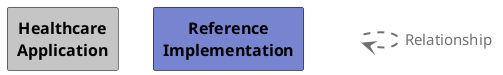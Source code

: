 @startuml
set separator none

skinparam {
  shadowing false
  arrowFontSize 15
  defaultTextAlignment center
  wrapWidth 100
  maxMessageSize 100
}
hide stereotype

skinparam rectangle<<_transparent>> {
  BorderColor transparent
  BackgroundColor transparent
  FontColor transparent
}

skinparam rectangle<<1>> {
  BackgroundColor #c5c5c5
  FontColor #000000
  BorderColor #000000
}
rectangle "==Healthcare Application" <<1>>

skinparam rectangle<<2>> {
  BackgroundColor #7785d1
  FontColor #000000
  BorderColor #000000
}
rectangle "==Reference Implementation" <<2>>

rectangle "." <<_transparent>> as 3
3 .[#707070,thickness=2].> 3 : "<color:#707070>Relationship"


@enduml